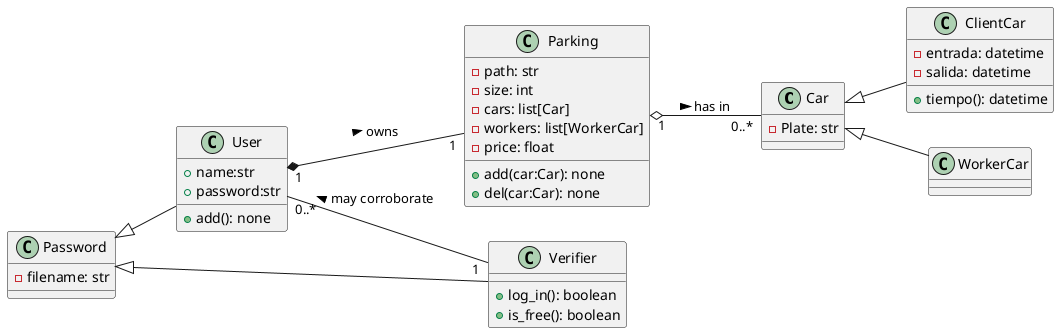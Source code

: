 @startuml parking

class Car{
    - Plate: str
}

class ClientCar{
    - entrada: datetime
    - salida: datetime
    + tiempo(): datetime
}

class WorkerCar

class Parking{
    - path: str
    - size: int
    - cars: list[Car]
    - workers: list[WorkerCar]
    - price: float
    + add(car:Car): none
    + del(car:Car): none
}

class Password{
    - filename: str
}
class User{
    + name:str
    + password:str
    + add(): none
}


class Verifier{
    +log_in(): boolean
    +is_free(): boolean
}


left to right direction
left to right direction
User "0..*" -- "1" Verifier: may corroborate <
Password <|-- User
Password <|-- Verifier

User "1" *-- "1" Parking: owns >
Parking "1" o-- "0..*" Car: has in >
Car <|-- ClientCar
Car <|-- WorkerCar



@enduml
